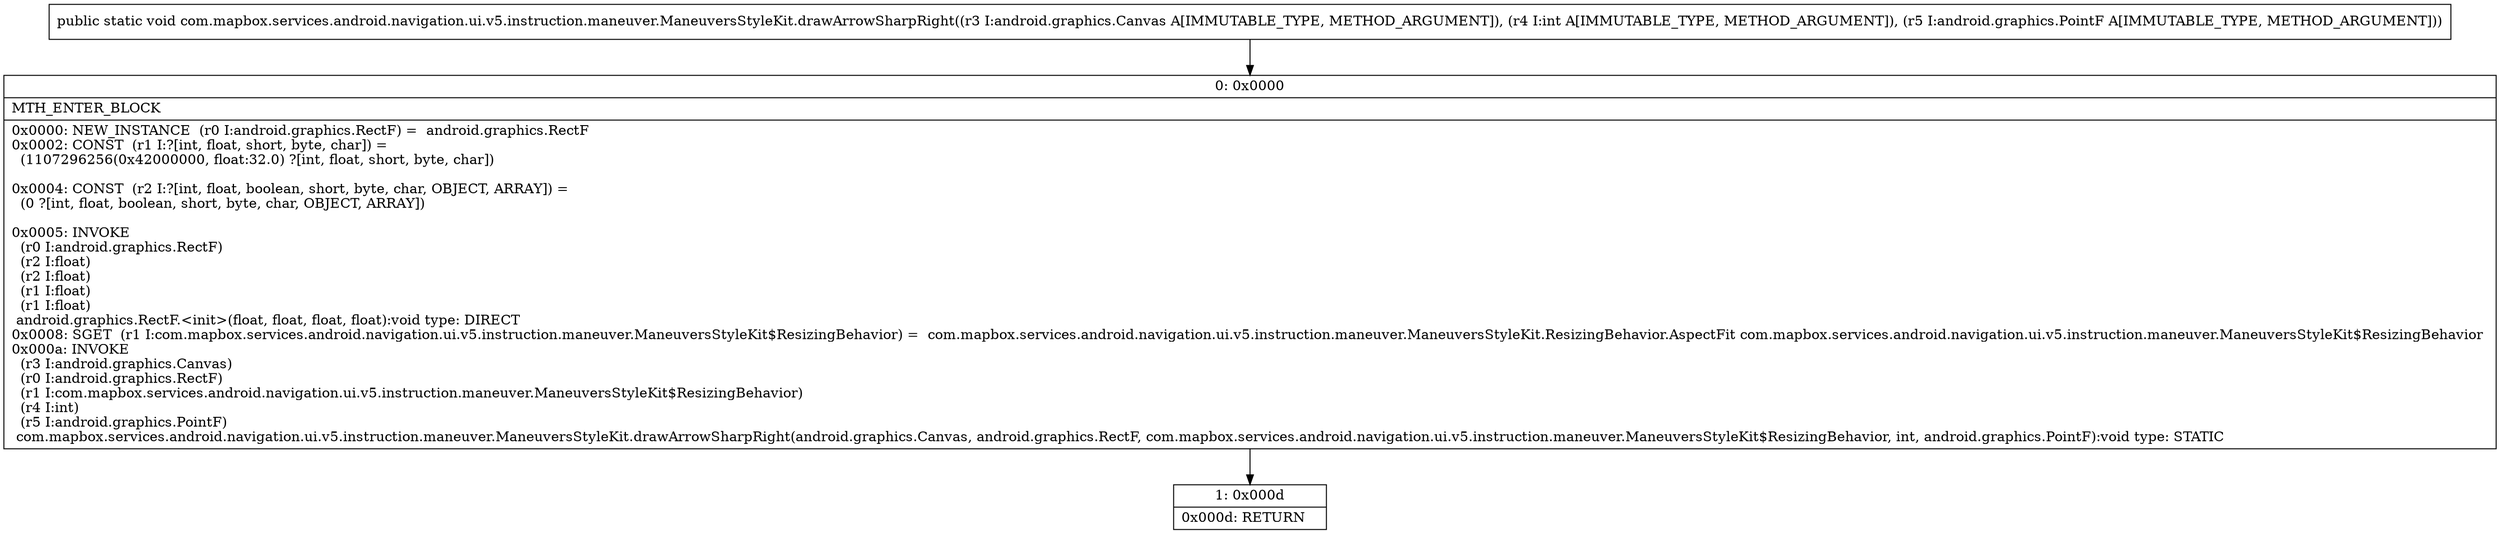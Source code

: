 digraph "CFG forcom.mapbox.services.android.navigation.ui.v5.instruction.maneuver.ManeuversStyleKit.drawArrowSharpRight(Landroid\/graphics\/Canvas;ILandroid\/graphics\/PointF;)V" {
Node_0 [shape=record,label="{0\:\ 0x0000|MTH_ENTER_BLOCK\l|0x0000: NEW_INSTANCE  (r0 I:android.graphics.RectF) =  android.graphics.RectF \l0x0002: CONST  (r1 I:?[int, float, short, byte, char]) = \l  (1107296256(0x42000000, float:32.0) ?[int, float, short, byte, char])\l \l0x0004: CONST  (r2 I:?[int, float, boolean, short, byte, char, OBJECT, ARRAY]) = \l  (0 ?[int, float, boolean, short, byte, char, OBJECT, ARRAY])\l \l0x0005: INVOKE  \l  (r0 I:android.graphics.RectF)\l  (r2 I:float)\l  (r2 I:float)\l  (r1 I:float)\l  (r1 I:float)\l android.graphics.RectF.\<init\>(float, float, float, float):void type: DIRECT \l0x0008: SGET  (r1 I:com.mapbox.services.android.navigation.ui.v5.instruction.maneuver.ManeuversStyleKit$ResizingBehavior) =  com.mapbox.services.android.navigation.ui.v5.instruction.maneuver.ManeuversStyleKit.ResizingBehavior.AspectFit com.mapbox.services.android.navigation.ui.v5.instruction.maneuver.ManeuversStyleKit$ResizingBehavior \l0x000a: INVOKE  \l  (r3 I:android.graphics.Canvas)\l  (r0 I:android.graphics.RectF)\l  (r1 I:com.mapbox.services.android.navigation.ui.v5.instruction.maneuver.ManeuversStyleKit$ResizingBehavior)\l  (r4 I:int)\l  (r5 I:android.graphics.PointF)\l com.mapbox.services.android.navigation.ui.v5.instruction.maneuver.ManeuversStyleKit.drawArrowSharpRight(android.graphics.Canvas, android.graphics.RectF, com.mapbox.services.android.navigation.ui.v5.instruction.maneuver.ManeuversStyleKit$ResizingBehavior, int, android.graphics.PointF):void type: STATIC \l}"];
Node_1 [shape=record,label="{1\:\ 0x000d|0x000d: RETURN   \l}"];
MethodNode[shape=record,label="{public static void com.mapbox.services.android.navigation.ui.v5.instruction.maneuver.ManeuversStyleKit.drawArrowSharpRight((r3 I:android.graphics.Canvas A[IMMUTABLE_TYPE, METHOD_ARGUMENT]), (r4 I:int A[IMMUTABLE_TYPE, METHOD_ARGUMENT]), (r5 I:android.graphics.PointF A[IMMUTABLE_TYPE, METHOD_ARGUMENT])) }"];
MethodNode -> Node_0;
Node_0 -> Node_1;
}

